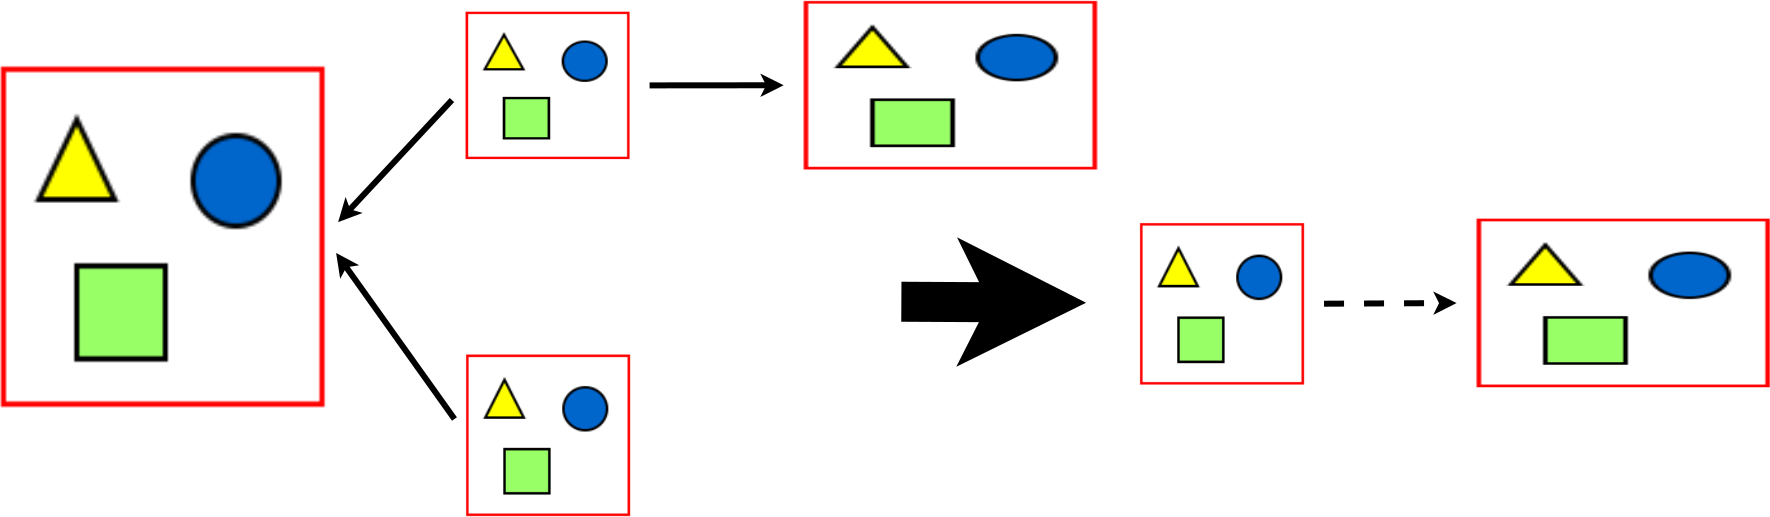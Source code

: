 <?xml version="1.0" encoding="UTF-8"?>
<dia:diagram xmlns:dia="http://www.lysator.liu.se/~alla/dia/">
  <dia:layer name="Background" visible="true">
    <dia:object type="Standard - Image" version="0" id="O0">
      <dia:attribute name="obj_pos">
        <dia:point val="9.7,-0.1"/>
      </dia:attribute>
      <dia:attribute name="obj_bb">
        <dia:rectangle val="9.65,-0.15;17.95,7.315"/>
      </dia:attribute>
      <dia:attribute name="elem_corner">
        <dia:point val="9.7,-0.1"/>
      </dia:attribute>
      <dia:attribute name="elem_width">
        <dia:real val="8.2"/>
      </dia:attribute>
      <dia:attribute name="elem_height">
        <dia:real val="7.365"/>
      </dia:attribute>
      <dia:attribute name="draw_border">
        <dia:boolean val="false"/>
      </dia:attribute>
      <dia:attribute name="keep_aspect">
        <dia:boolean val="true"/>
      </dia:attribute>
      <dia:attribute name="file">
        <dia:string>#/home/pcv/diplomka/trunk/docs/pics/picparts/Boy_1.gif#</dia:string>
      </dia:attribute>
    </dia:object>
    <dia:object type="Standard - Image" version="0" id="O1">
      <dia:attribute name="obj_pos">
        <dia:point val="9.725,17.04"/>
      </dia:attribute>
      <dia:attribute name="obj_bb">
        <dia:rectangle val="9.675,16.99;17.975,25.164"/>
      </dia:attribute>
      <dia:attribute name="elem_corner">
        <dia:point val="9.725,17.04"/>
      </dia:attribute>
      <dia:attribute name="elem_width">
        <dia:real val="8.2"/>
      </dia:attribute>
      <dia:attribute name="elem_height">
        <dia:real val="8.074"/>
      </dia:attribute>
      <dia:attribute name="draw_border">
        <dia:boolean val="false"/>
      </dia:attribute>
      <dia:attribute name="keep_aspect">
        <dia:boolean val="true"/>
      </dia:attribute>
      <dia:attribute name="file">
        <dia:string>#/home/pcv/diplomka/trunk/docs/pics/picparts/Girl.gif#</dia:string>
      </dia:attribute>
    </dia:object>
    <dia:object type="Standard - Image" version="0" id="O2">
      <dia:attribute name="obj_pos">
        <dia:point val="26.605,-0.637"/>
      </dia:attribute>
      <dia:attribute name="obj_bb">
        <dia:rectangle val="26.555,-0.687;41.323,7.837"/>
      </dia:attribute>
      <dia:attribute name="elem_corner">
        <dia:point val="26.605,-0.637"/>
      </dia:attribute>
      <dia:attribute name="elem_width">
        <dia:real val="14.668"/>
      </dia:attribute>
      <dia:attribute name="elem_height">
        <dia:real val="8.424"/>
      </dia:attribute>
      <dia:attribute name="draw_border">
        <dia:boolean val="false"/>
      </dia:attribute>
      <dia:attribute name="keep_aspect">
        <dia:boolean val="true"/>
      </dia:attribute>
      <dia:attribute name="file">
        <dia:string>#/home/pcv/diplomka/trunk/docs/pics/picparts/Sportscar.gif#</dia:string>
      </dia:attribute>
    </dia:object>
    <dia:object type="Standard - Line" version="0" id="O3">
      <dia:attribute name="obj_pos">
        <dia:point val="17.9,3.583"/>
      </dia:attribute>
      <dia:attribute name="obj_bb">
        <dia:rectangle val="18.75,3.076;25.755,4.076"/>
      </dia:attribute>
      <dia:attribute name="conn_endpoints">
        <dia:point val="17.9,3.583"/>
        <dia:point val="26.605,3.575"/>
      </dia:attribute>
      <dia:attribute name="numcp">
        <dia:int val="1"/>
      </dia:attribute>
      <dia:attribute name="line_width">
        <dia:real val="0.3"/>
      </dia:attribute>
      <dia:attribute name="end_arrow">
        <dia:enum val="22"/>
      </dia:attribute>
      <dia:attribute name="end_arrow_length">
        <dia:real val="0.5"/>
      </dia:attribute>
      <dia:attribute name="end_arrow_width">
        <dia:real val="0.5"/>
      </dia:attribute>
      <dia:attribute name="absolute_start_gap">
        <dia:real val="1"/>
      </dia:attribute>
      <dia:attribute name="absolute_end_gap">
        <dia:real val="1"/>
      </dia:attribute>
      <dia:connections>
        <dia:connection handle="0" to="O0" connection="4"/>
        <dia:connection handle="1" to="O2" connection="3"/>
      </dia:connections>
    </dia:object>
    <dia:object type="Standard - Line" version="0" id="O4">
      <dia:attribute name="obj_pos">
        <dia:point val="31.489,14.4"/>
      </dia:attribute>
      <dia:attribute name="obj_bb">
        <dia:rectangle val="30.484,12.445;41.736,16.455"/>
      </dia:attribute>
      <dia:attribute name="conn_endpoints">
        <dia:point val="31.489,14.4"/>
        <dia:point val="40.725,14.45"/>
      </dia:attribute>
      <dia:attribute name="numcp">
        <dia:int val="1"/>
      </dia:attribute>
      <dia:attribute name="line_width">
        <dia:real val="2"/>
      </dia:attribute>
      <dia:attribute name="end_arrow">
        <dia:enum val="22"/>
      </dia:attribute>
      <dia:attribute name="end_arrow_length">
        <dia:real val="2"/>
      </dia:attribute>
      <dia:attribute name="end_arrow_width">
        <dia:real val="2"/>
      </dia:attribute>
    </dia:object>
    <dia:object type="Standard - Image" version="0" id="O5">
      <dia:attribute name="obj_pos">
        <dia:point val="43.423,10.467"/>
      </dia:attribute>
      <dia:attribute name="obj_bb">
        <dia:rectangle val="43.373,10.418;51.673,18.591"/>
      </dia:attribute>
      <dia:attribute name="elem_corner">
        <dia:point val="43.423,10.467"/>
      </dia:attribute>
      <dia:attribute name="elem_width">
        <dia:real val="8.2"/>
      </dia:attribute>
      <dia:attribute name="elem_height">
        <dia:real val="8.074"/>
      </dia:attribute>
      <dia:attribute name="draw_border">
        <dia:boolean val="false"/>
      </dia:attribute>
      <dia:attribute name="keep_aspect">
        <dia:boolean val="true"/>
      </dia:attribute>
      <dia:attribute name="file">
        <dia:string>#/home/pcv/diplomka/trunk/docs/pics/picparts/Girl.gif#</dia:string>
      </dia:attribute>
    </dia:object>
    <dia:object type="Standard - Line" version="0" id="O6">
      <dia:attribute name="obj_pos">
        <dia:point val="51.623,14.504"/>
      </dia:attribute>
      <dia:attribute name="obj_bb">
        <dia:rectangle val="52.472,13.964;59.403,14.966"/>
      </dia:attribute>
      <dia:attribute name="conn_endpoints">
        <dia:point val="51.623,14.504"/>
        <dia:point val="60.251,14.46"/>
      </dia:attribute>
      <dia:attribute name="numcp">
        <dia:int val="1"/>
      </dia:attribute>
      <dia:attribute name="line_width">
        <dia:real val="0.3"/>
      </dia:attribute>
      <dia:attribute name="line_style">
        <dia:enum val="1"/>
      </dia:attribute>
      <dia:attribute name="end_arrow">
        <dia:enum val="22"/>
      </dia:attribute>
      <dia:attribute name="end_arrow_length">
        <dia:real val="0.5"/>
      </dia:attribute>
      <dia:attribute name="end_arrow_width">
        <dia:real val="0.5"/>
      </dia:attribute>
      <dia:attribute name="absolute_start_gap">
        <dia:real val="1"/>
      </dia:attribute>
      <dia:attribute name="absolute_end_gap">
        <dia:real val="1"/>
      </dia:attribute>
      <dia:connections>
        <dia:connection handle="0" to="O5" connection="4"/>
        <dia:connection handle="1" to="O10" connection="3"/>
      </dia:connections>
    </dia:object>
    <dia:object type="Standard - Image" version="0" id="O7">
      <dia:attribute name="obj_pos">
        <dia:point val="-13.529,2.647"/>
      </dia:attribute>
      <dia:attribute name="obj_bb">
        <dia:rectangle val="-13.579,2.598;2.697,19.7"/>
      </dia:attribute>
      <dia:attribute name="elem_corner">
        <dia:point val="-13.529,2.647"/>
      </dia:attribute>
      <dia:attribute name="elem_width">
        <dia:real val="16.176"/>
      </dia:attribute>
      <dia:attribute name="elem_height">
        <dia:real val="17.003"/>
      </dia:attribute>
      <dia:attribute name="draw_border">
        <dia:boolean val="false"/>
      </dia:attribute>
      <dia:attribute name="keep_aspect">
        <dia:boolean val="true"/>
      </dia:attribute>
      <dia:attribute name="file">
        <dia:string>#/home/pcv/diplomka/trunk/docs/pics/picparts/Hollywood.gif#</dia:string>
      </dia:attribute>
    </dia:object>
    <dia:object type="Standard - Line" version="0" id="O8">
      <dia:attribute name="obj_pos">
        <dia:point val="9.7,3.583"/>
      </dia:attribute>
      <dia:attribute name="obj_bb">
        <dia:rectangle val="2.861,4.102;9.23,10.868"/>
      </dia:attribute>
      <dia:attribute name="conn_endpoints">
        <dia:point val="9.7,3.583"/>
        <dia:point val="2.647,11.149"/>
      </dia:attribute>
      <dia:attribute name="numcp">
        <dia:int val="1"/>
      </dia:attribute>
      <dia:attribute name="line_width">
        <dia:real val="0.3"/>
      </dia:attribute>
      <dia:attribute name="end_arrow">
        <dia:enum val="22"/>
      </dia:attribute>
      <dia:attribute name="end_arrow_length">
        <dia:real val="0.5"/>
      </dia:attribute>
      <dia:attribute name="end_arrow_width">
        <dia:real val="0.5"/>
      </dia:attribute>
      <dia:attribute name="absolute_start_gap">
        <dia:real val="1"/>
      </dia:attribute>
      <dia:attribute name="absolute_end_gap">
        <dia:real val="1"/>
      </dia:attribute>
      <dia:connections>
        <dia:connection handle="0" to="O0" connection="3"/>
        <dia:connection handle="1" to="O7" connection="4"/>
      </dia:connections>
    </dia:object>
    <dia:object type="Standard - Line" version="0" id="O9">
      <dia:attribute name="obj_pos">
        <dia:point val="9.725,21.077"/>
      </dia:attribute>
      <dia:attribute name="obj_bb">
        <dia:rectangle val="2.733,11.551;9.354,20.472"/>
      </dia:attribute>
      <dia:attribute name="conn_endpoints">
        <dia:point val="9.725,21.077"/>
        <dia:point val="2.647,11.149"/>
      </dia:attribute>
      <dia:attribute name="numcp">
        <dia:int val="1"/>
      </dia:attribute>
      <dia:attribute name="line_width">
        <dia:real val="0.3"/>
      </dia:attribute>
      <dia:attribute name="end_arrow">
        <dia:enum val="22"/>
      </dia:attribute>
      <dia:attribute name="end_arrow_length">
        <dia:real val="0.5"/>
      </dia:attribute>
      <dia:attribute name="end_arrow_width">
        <dia:real val="0.5"/>
      </dia:attribute>
      <dia:attribute name="absolute_start_gap">
        <dia:real val="1"/>
      </dia:attribute>
      <dia:attribute name="absolute_end_gap">
        <dia:real val="1"/>
      </dia:attribute>
      <dia:connections>
        <dia:connection handle="0" to="O1" connection="3"/>
        <dia:connection handle="1" to="O7" connection="4"/>
      </dia:connections>
    </dia:object>
    <dia:object type="Standard - Image" version="0" id="O10">
      <dia:attribute name="obj_pos">
        <dia:point val="60.251,10.248"/>
      </dia:attribute>
      <dia:attribute name="obj_bb">
        <dia:rectangle val="60.201,10.197;74.969,18.722"/>
      </dia:attribute>
      <dia:attribute name="elem_corner">
        <dia:point val="60.251,10.248"/>
      </dia:attribute>
      <dia:attribute name="elem_width">
        <dia:real val="14.668"/>
      </dia:attribute>
      <dia:attribute name="elem_height">
        <dia:real val="8.424"/>
      </dia:attribute>
      <dia:attribute name="draw_border">
        <dia:boolean val="false"/>
      </dia:attribute>
      <dia:attribute name="keep_aspect">
        <dia:boolean val="true"/>
      </dia:attribute>
      <dia:attribute name="file">
        <dia:string>#/home/pcv/diplomka/trunk/docs/pics/picparts/Sportscar.gif#</dia:string>
      </dia:attribute>
    </dia:object>
  </dia:layer>
</dia:diagram>
